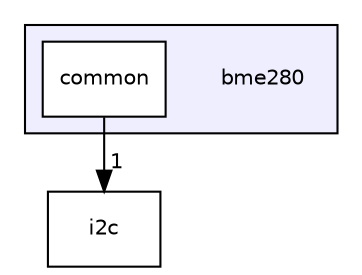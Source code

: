 digraph "bme280" {
  compound=true
  node [ fontsize="10", fontname="Helvetica"];
  edge [ labelfontsize="10", labelfontname="Helvetica"];
  subgraph clusterdir_e9fc29d502cfa802eafb6079bb83cea0 {
    graph [ bgcolor="#eeeeff", pencolor="black", label="" URL="dir_e9fc29d502cfa802eafb6079bb83cea0.html"];
    dir_e9fc29d502cfa802eafb6079bb83cea0 [shape=plaintext label="bme280"];
  dir_ab2f7104ae08031308914e7904ffa2f8 [shape=box label="common" fillcolor="white" style="filled" URL="dir_ab2f7104ae08031308914e7904ffa2f8.html"];
  }
  dir_4c25b4c2861b8c1e9e0cda0ff69bb2a5 [shape=box label="i2c" URL="dir_4c25b4c2861b8c1e9e0cda0ff69bb2a5.html"];
  dir_ab2f7104ae08031308914e7904ffa2f8->dir_4c25b4c2861b8c1e9e0cda0ff69bb2a5 [headlabel="1", labeldistance=1.5 headhref="dir_000005_000004.html"];
}
